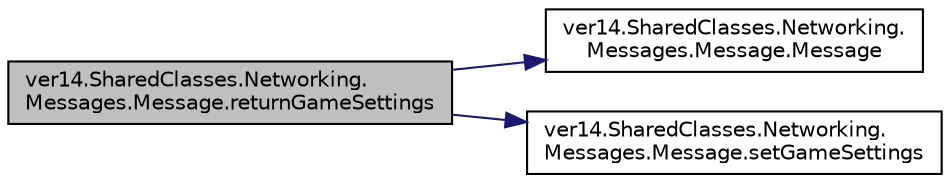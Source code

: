 digraph "ver14.SharedClasses.Networking.Messages.Message.returnGameSettings"
{
 // LATEX_PDF_SIZE
  edge [fontname="Helvetica",fontsize="10",labelfontname="Helvetica",labelfontsize="10"];
  node [fontname="Helvetica",fontsize="10",shape=record];
  rankdir="LR";
  Node1 [label="ver14.SharedClasses.Networking.\lMessages.Message.returnGameSettings",height=0.2,width=0.4,color="black", fillcolor="grey75", style="filled", fontcolor="black",tooltip=" "];
  Node1 -> Node2 [color="midnightblue",fontsize="10",style="solid"];
  Node2 [label="ver14.SharedClasses.Networking.\lMessages.Message.Message",height=0.2,width=0.4,color="black", fillcolor="white", style="filled",URL="$classver14_1_1_shared_classes_1_1_networking_1_1_messages_1_1_message.html#a8046410546d4d70614b22fac7f31dc36",tooltip=" "];
  Node1 -> Node3 [color="midnightblue",fontsize="10",style="solid"];
  Node3 [label="ver14.SharedClasses.Networking.\lMessages.Message.setGameSettings",height=0.2,width=0.4,color="black", fillcolor="white", style="filled",URL="$classver14_1_1_shared_classes_1_1_networking_1_1_messages_1_1_message.html#a8e82a1f00b860af16a0f7f9131cdaaee",tooltip=" "];
}

